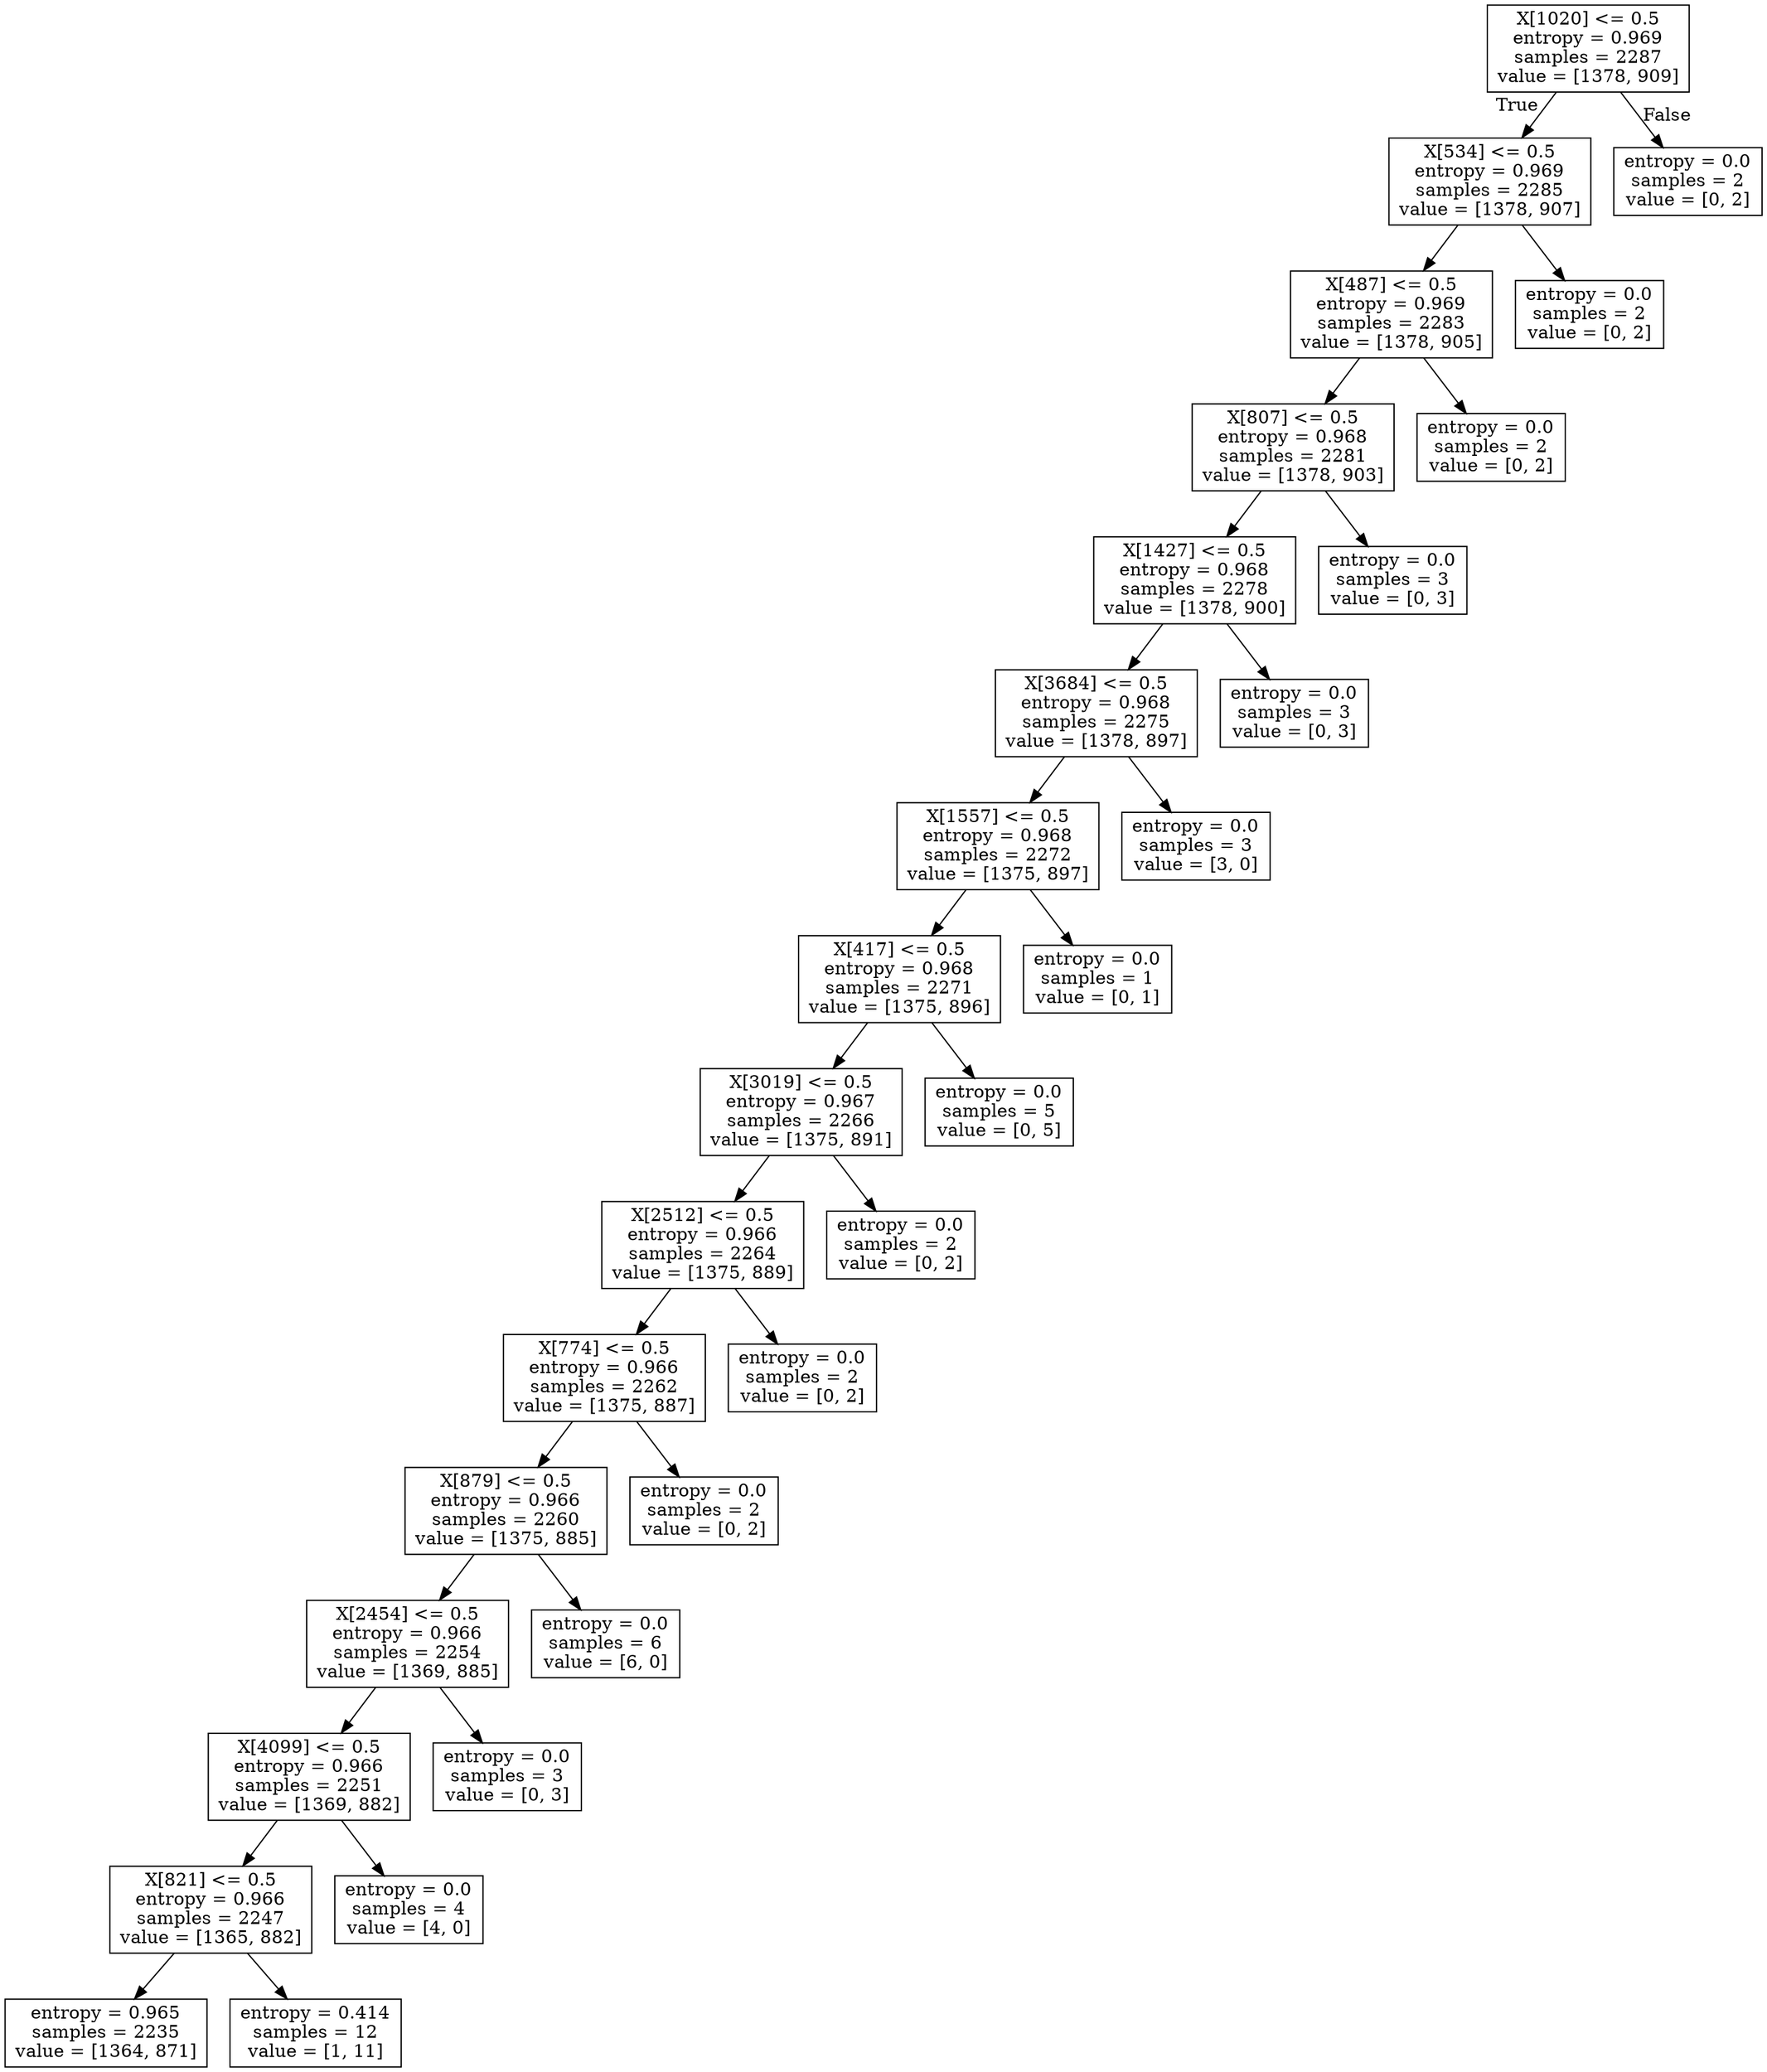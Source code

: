 digraph Tree {
node [shape=box] ;
0 [label="X[1020] <= 0.5\nentropy = 0.969\nsamples = 2287\nvalue = [1378, 909]"] ;
1 [label="X[534] <= 0.5\nentropy = 0.969\nsamples = 2285\nvalue = [1378, 907]"] ;
0 -> 1 [labeldistance=2.5, labelangle=45, headlabel="True"] ;
2 [label="X[487] <= 0.5\nentropy = 0.969\nsamples = 2283\nvalue = [1378, 905]"] ;
1 -> 2 ;
3 [label="X[807] <= 0.5\nentropy = 0.968\nsamples = 2281\nvalue = [1378, 903]"] ;
2 -> 3 ;
4 [label="X[1427] <= 0.5\nentropy = 0.968\nsamples = 2278\nvalue = [1378, 900]"] ;
3 -> 4 ;
5 [label="X[3684] <= 0.5\nentropy = 0.968\nsamples = 2275\nvalue = [1378, 897]"] ;
4 -> 5 ;
6 [label="X[1557] <= 0.5\nentropy = 0.968\nsamples = 2272\nvalue = [1375, 897]"] ;
5 -> 6 ;
7 [label="X[417] <= 0.5\nentropy = 0.968\nsamples = 2271\nvalue = [1375, 896]"] ;
6 -> 7 ;
8 [label="X[3019] <= 0.5\nentropy = 0.967\nsamples = 2266\nvalue = [1375, 891]"] ;
7 -> 8 ;
9 [label="X[2512] <= 0.5\nentropy = 0.966\nsamples = 2264\nvalue = [1375, 889]"] ;
8 -> 9 ;
10 [label="X[774] <= 0.5\nentropy = 0.966\nsamples = 2262\nvalue = [1375, 887]"] ;
9 -> 10 ;
11 [label="X[879] <= 0.5\nentropy = 0.966\nsamples = 2260\nvalue = [1375, 885]"] ;
10 -> 11 ;
12 [label="X[2454] <= 0.5\nentropy = 0.966\nsamples = 2254\nvalue = [1369, 885]"] ;
11 -> 12 ;
13 [label="X[4099] <= 0.5\nentropy = 0.966\nsamples = 2251\nvalue = [1369, 882]"] ;
12 -> 13 ;
14 [label="X[821] <= 0.5\nentropy = 0.966\nsamples = 2247\nvalue = [1365, 882]"] ;
13 -> 14 ;
15 [label="entropy = 0.965\nsamples = 2235\nvalue = [1364, 871]"] ;
14 -> 15 ;
16 [label="entropy = 0.414\nsamples = 12\nvalue = [1, 11]"] ;
14 -> 16 ;
17 [label="entropy = 0.0\nsamples = 4\nvalue = [4, 0]"] ;
13 -> 17 ;
18 [label="entropy = 0.0\nsamples = 3\nvalue = [0, 3]"] ;
12 -> 18 ;
19 [label="entropy = 0.0\nsamples = 6\nvalue = [6, 0]"] ;
11 -> 19 ;
20 [label="entropy = 0.0\nsamples = 2\nvalue = [0, 2]"] ;
10 -> 20 ;
21 [label="entropy = 0.0\nsamples = 2\nvalue = [0, 2]"] ;
9 -> 21 ;
22 [label="entropy = 0.0\nsamples = 2\nvalue = [0, 2]"] ;
8 -> 22 ;
23 [label="entropy = 0.0\nsamples = 5\nvalue = [0, 5]"] ;
7 -> 23 ;
24 [label="entropy = 0.0\nsamples = 1\nvalue = [0, 1]"] ;
6 -> 24 ;
25 [label="entropy = 0.0\nsamples = 3\nvalue = [3, 0]"] ;
5 -> 25 ;
26 [label="entropy = 0.0\nsamples = 3\nvalue = [0, 3]"] ;
4 -> 26 ;
27 [label="entropy = 0.0\nsamples = 3\nvalue = [0, 3]"] ;
3 -> 27 ;
28 [label="entropy = 0.0\nsamples = 2\nvalue = [0, 2]"] ;
2 -> 28 ;
29 [label="entropy = 0.0\nsamples = 2\nvalue = [0, 2]"] ;
1 -> 29 ;
30 [label="entropy = 0.0\nsamples = 2\nvalue = [0, 2]"] ;
0 -> 30 [labeldistance=2.5, labelangle=-45, headlabel="False"] ;
}